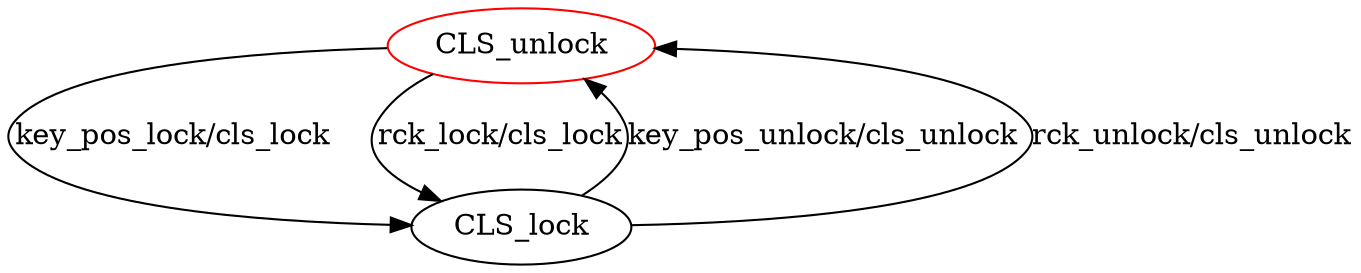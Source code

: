 digraph G {
label=""
CLS_unlock [color="red"]
CLS_lock
CLS_unlock [label="CLS_unlock"];
CLS_unlock -> CLS_lock[label="key_pos_lock/cls_lock"]
CLS_unlock -> CLS_lock[label="rck_lock/cls_lock"]
CLS_lock [label="CLS_lock"];
CLS_lock -> CLS_unlock[label="key_pos_unlock/cls_unlock"]
CLS_lock -> CLS_unlock[label="rck_unlock/cls_unlock"]
}